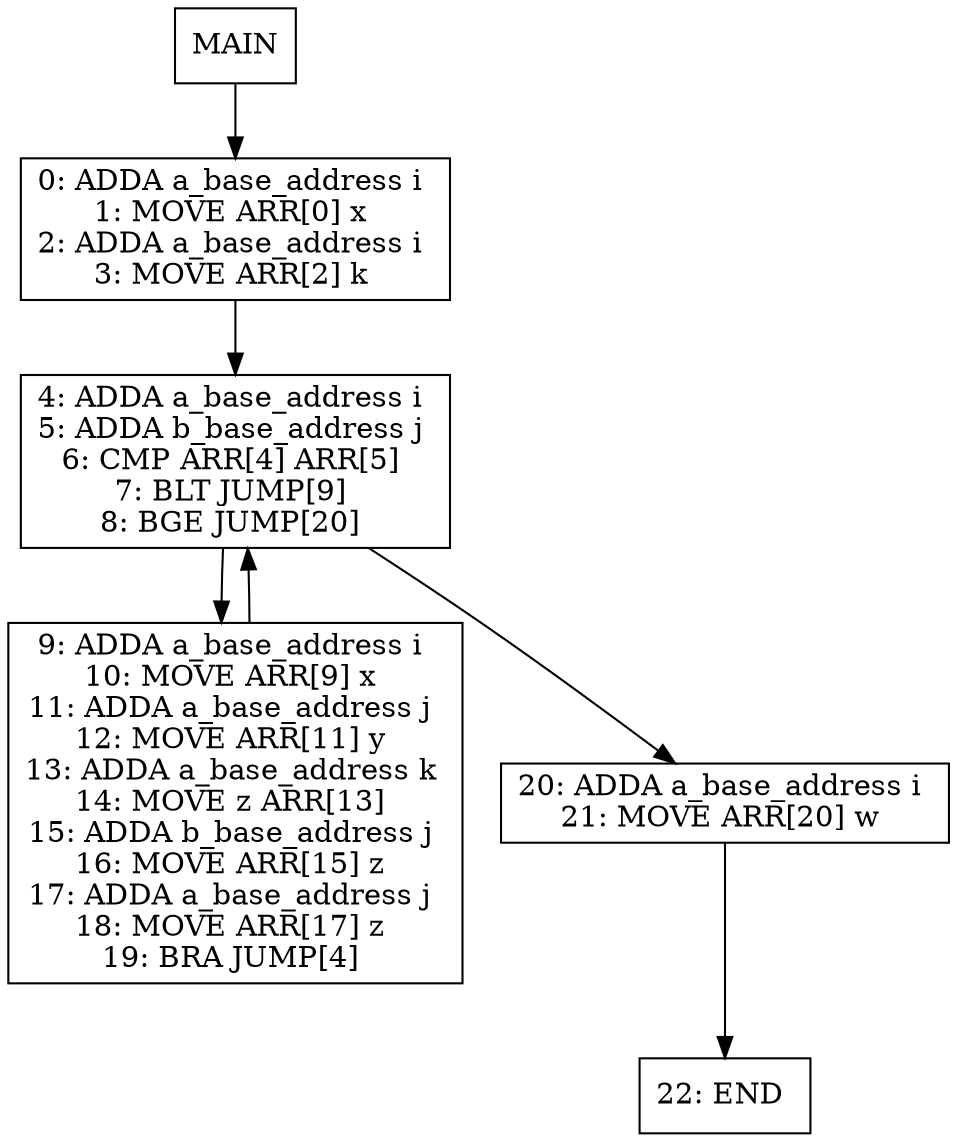 digraph test026 {
node [shape=box]
1[label="MAIN"]
1 -> 4
4[label="0: ADDA a_base_address i 
1: MOVE ARR[0] x 
2: ADDA a_base_address i 
3: MOVE ARR[2] k 
"]
4 -> 6
6[label="4: ADDA a_base_address i 
5: ADDA b_base_address j 
6: CMP ARR[4] ARR[5] 
7: BLT JUMP[9] 
8: BGE JUMP[20] 
"]
6 -> 8
8[label="9: ADDA a_base_address i 
10: MOVE ARR[9] x 
11: ADDA a_base_address j 
12: MOVE ARR[11] y 
13: ADDA a_base_address k 
14: MOVE z ARR[13] 
15: ADDA b_base_address j 
16: MOVE ARR[15] z 
17: ADDA a_base_address j 
18: MOVE ARR[17] z 
19: BRA JUMP[4] 
"]
8 -> 6
6 -> 7
7[label="20: ADDA a_base_address i 
21: MOVE ARR[20] w 
"]
7 -> 14
14[label="22: END 
"]
}
